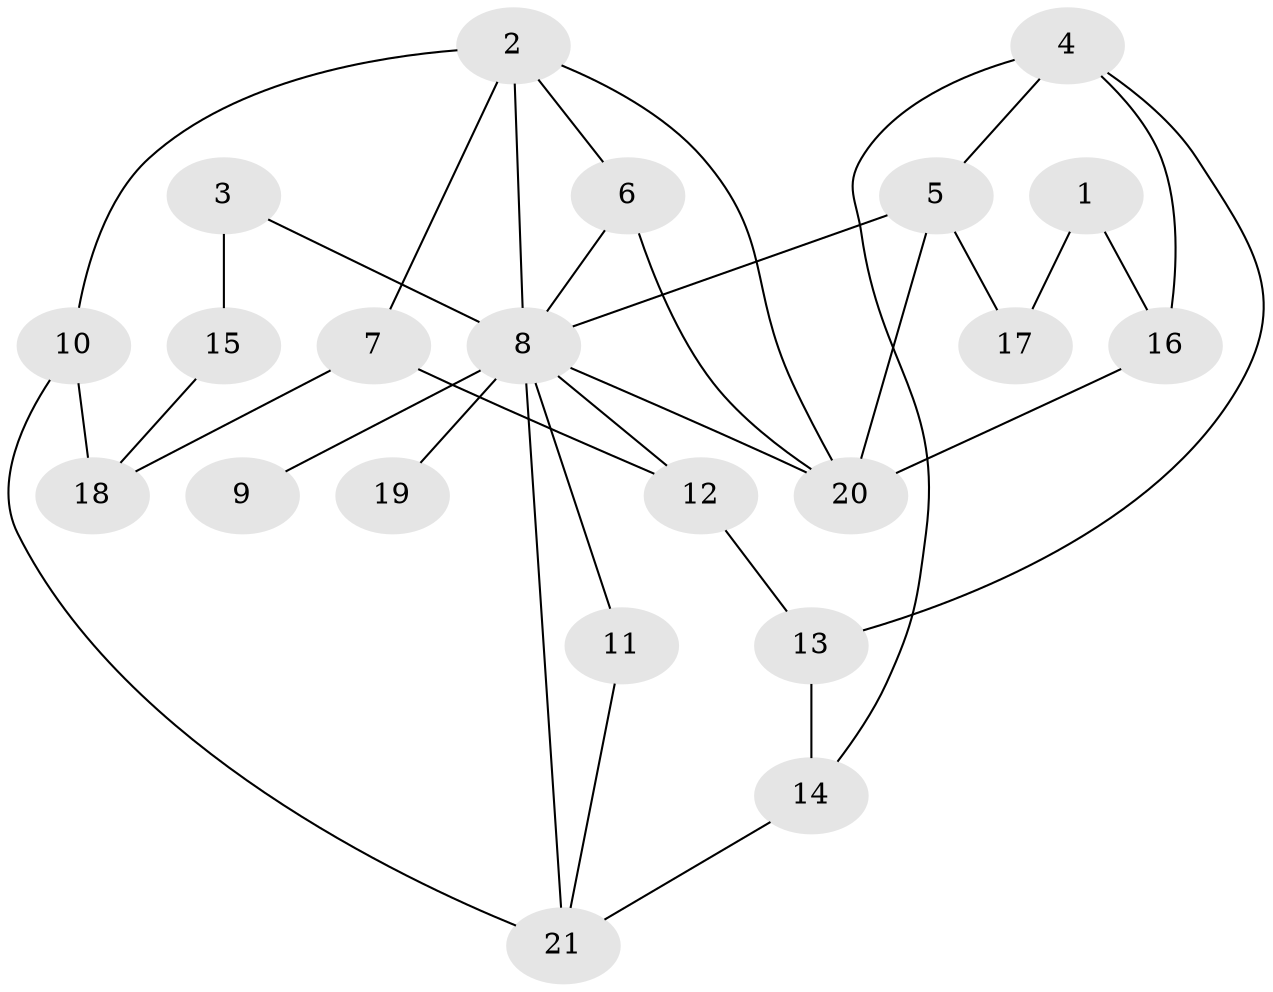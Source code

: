 // original degree distribution, {8: 0.016129032258064516, 6: 0.03225806451612903, 5: 0.04838709677419355, 1: 0.2903225806451613, 4: 0.11290322580645161, 7: 0.016129032258064516, 3: 0.1935483870967742, 2: 0.2903225806451613}
// Generated by graph-tools (version 1.1) at 2025/36/03/04/25 23:36:09]
// undirected, 21 vertices, 34 edges
graph export_dot {
  node [color=gray90,style=filled];
  1;
  2;
  3;
  4;
  5;
  6;
  7;
  8;
  9;
  10;
  11;
  12;
  13;
  14;
  15;
  16;
  17;
  18;
  19;
  20;
  21;
  1 -- 16 [weight=1.0];
  1 -- 17 [weight=1.0];
  2 -- 6 [weight=1.0];
  2 -- 7 [weight=1.0];
  2 -- 8 [weight=3.0];
  2 -- 10 [weight=1.0];
  2 -- 20 [weight=1.0];
  3 -- 8 [weight=1.0];
  3 -- 15 [weight=2.0];
  4 -- 5 [weight=1.0];
  4 -- 13 [weight=1.0];
  4 -- 14 [weight=1.0];
  4 -- 16 [weight=1.0];
  5 -- 8 [weight=1.0];
  5 -- 17 [weight=1.0];
  5 -- 20 [weight=2.0];
  6 -- 8 [weight=1.0];
  6 -- 20 [weight=1.0];
  7 -- 12 [weight=1.0];
  7 -- 18 [weight=1.0];
  8 -- 9 [weight=1.0];
  8 -- 11 [weight=1.0];
  8 -- 12 [weight=1.0];
  8 -- 19 [weight=1.0];
  8 -- 20 [weight=1.0];
  8 -- 21 [weight=1.0];
  10 -- 18 [weight=1.0];
  10 -- 21 [weight=1.0];
  11 -- 21 [weight=1.0];
  12 -- 13 [weight=1.0];
  13 -- 14 [weight=1.0];
  14 -- 21 [weight=1.0];
  15 -- 18 [weight=1.0];
  16 -- 20 [weight=2.0];
}
